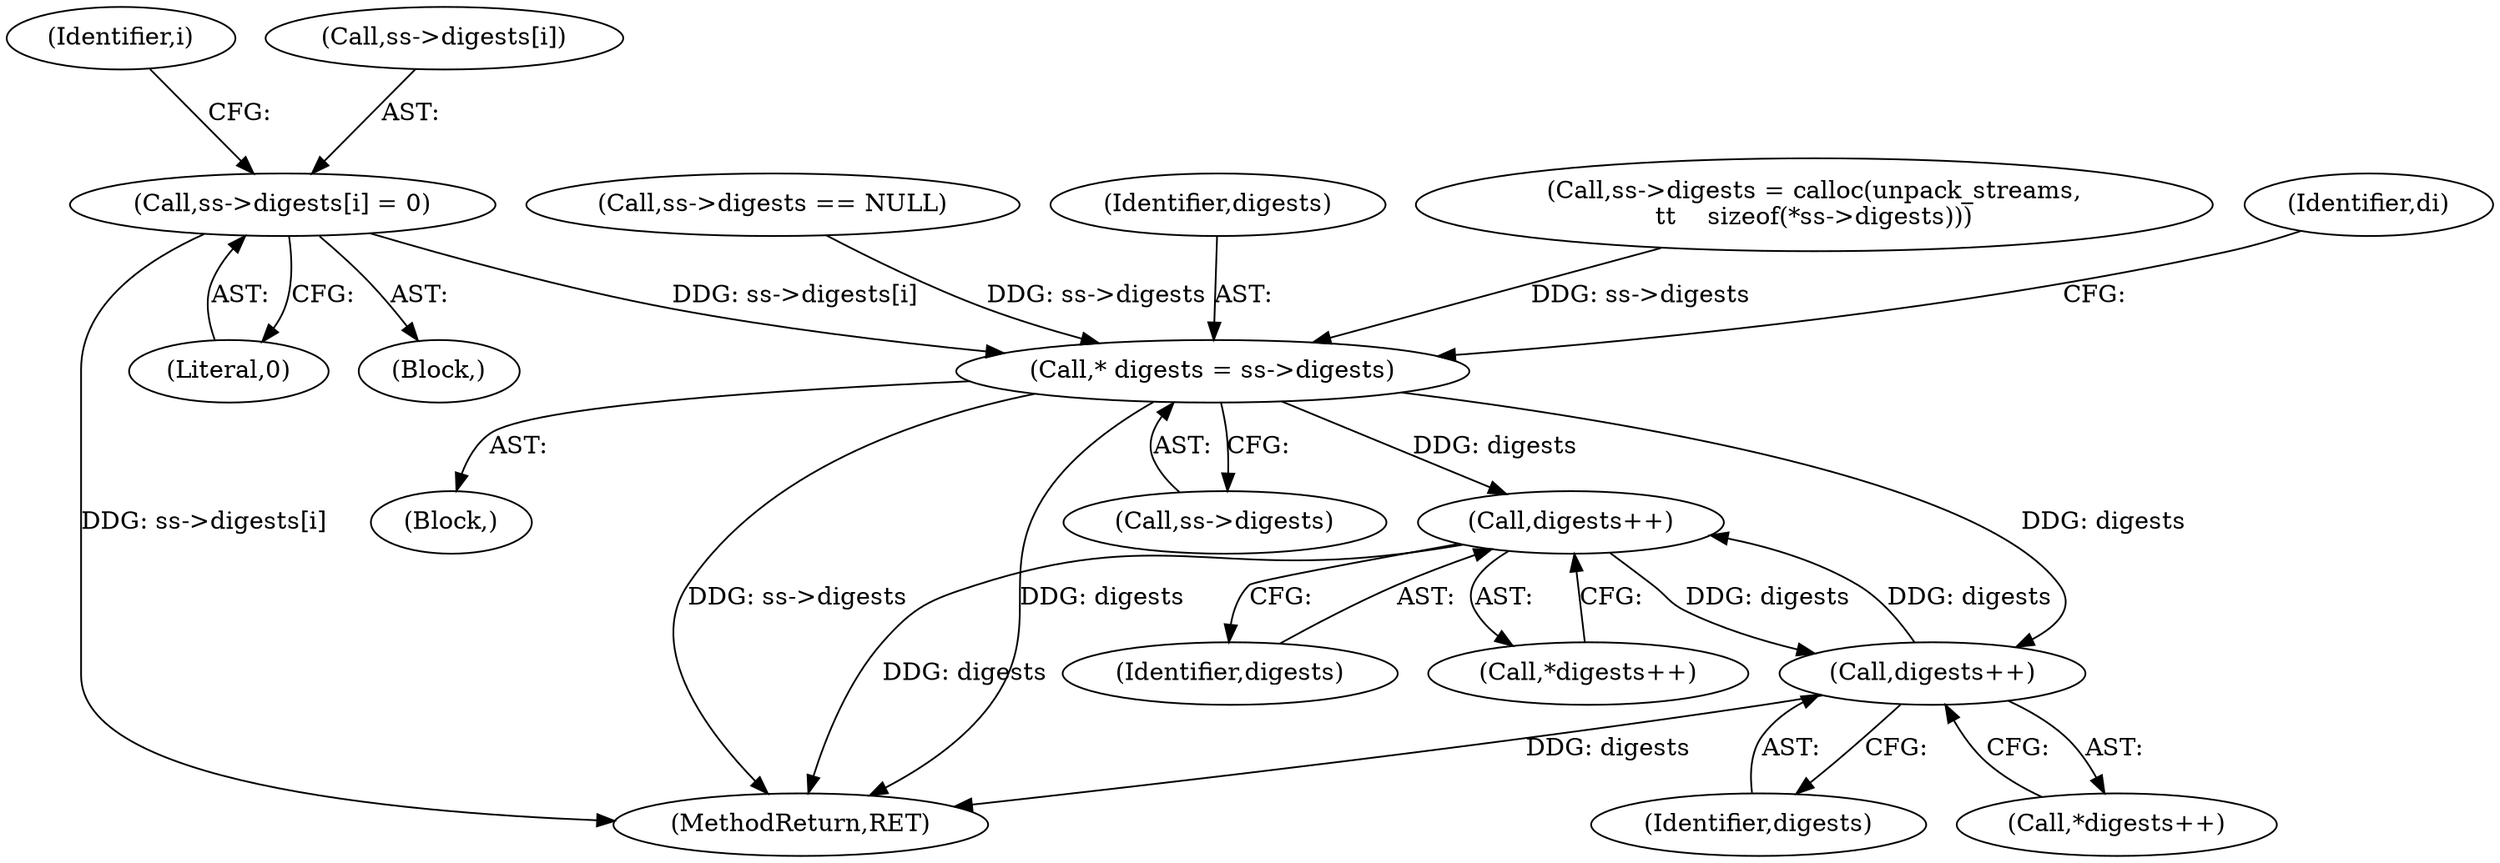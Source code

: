 digraph "0_libarchive_e79ef306afe332faf22e9b442a2c6b59cb175573@array" {
"1000403" [label="(Call,ss->digests[i] = 0)"];
"1000460" [label="(Call,* digests = ss->digests)"];
"1000522" [label="(Call,digests++)"];
"1000560" [label="(Call,digests++)"];
"1000403" [label="(Call,ss->digests[i] = 0)"];
"1000395" [label="(Block,)"];
"1000394" [label="(Identifier,i)"];
"1000285" [label="(Call,ss->digests == NULL)"];
"1000409" [label="(Literal,0)"];
"1000559" [label="(Call,*digests++)"];
"1000523" [label="(Identifier,digests)"];
"1000561" [label="(Identifier,digests)"];
"1000461" [label="(Identifier,digests)"];
"1000261" [label="(Call,ss->digests = calloc(unpack_streams,\n\t\t    sizeof(*ss->digests)))"];
"1000404" [label="(Call,ss->digests[i])"];
"1000594" [label="(MethodReturn,RET)"];
"1000560" [label="(Call,digests++)"];
"1000521" [label="(Call,*digests++)"];
"1000460" [label="(Call,* digests = ss->digests)"];
"1000467" [label="(Identifier,di)"];
"1000462" [label="(Call,ss->digests)"];
"1000522" [label="(Call,digests++)"];
"1000451" [label="(Block,)"];
"1000403" -> "1000395"  [label="AST: "];
"1000403" -> "1000409"  [label="CFG: "];
"1000404" -> "1000403"  [label="AST: "];
"1000409" -> "1000403"  [label="AST: "];
"1000394" -> "1000403"  [label="CFG: "];
"1000403" -> "1000594"  [label="DDG: ss->digests[i]"];
"1000403" -> "1000460"  [label="DDG: ss->digests[i]"];
"1000460" -> "1000451"  [label="AST: "];
"1000460" -> "1000462"  [label="CFG: "];
"1000461" -> "1000460"  [label="AST: "];
"1000462" -> "1000460"  [label="AST: "];
"1000467" -> "1000460"  [label="CFG: "];
"1000460" -> "1000594"  [label="DDG: digests"];
"1000460" -> "1000594"  [label="DDG: ss->digests"];
"1000285" -> "1000460"  [label="DDG: ss->digests"];
"1000261" -> "1000460"  [label="DDG: ss->digests"];
"1000460" -> "1000522"  [label="DDG: digests"];
"1000460" -> "1000560"  [label="DDG: digests"];
"1000522" -> "1000521"  [label="AST: "];
"1000522" -> "1000523"  [label="CFG: "];
"1000523" -> "1000522"  [label="AST: "];
"1000521" -> "1000522"  [label="CFG: "];
"1000522" -> "1000594"  [label="DDG: digests"];
"1000560" -> "1000522"  [label="DDG: digests"];
"1000522" -> "1000560"  [label="DDG: digests"];
"1000560" -> "1000559"  [label="AST: "];
"1000560" -> "1000561"  [label="CFG: "];
"1000561" -> "1000560"  [label="AST: "];
"1000559" -> "1000560"  [label="CFG: "];
"1000560" -> "1000594"  [label="DDG: digests"];
}
